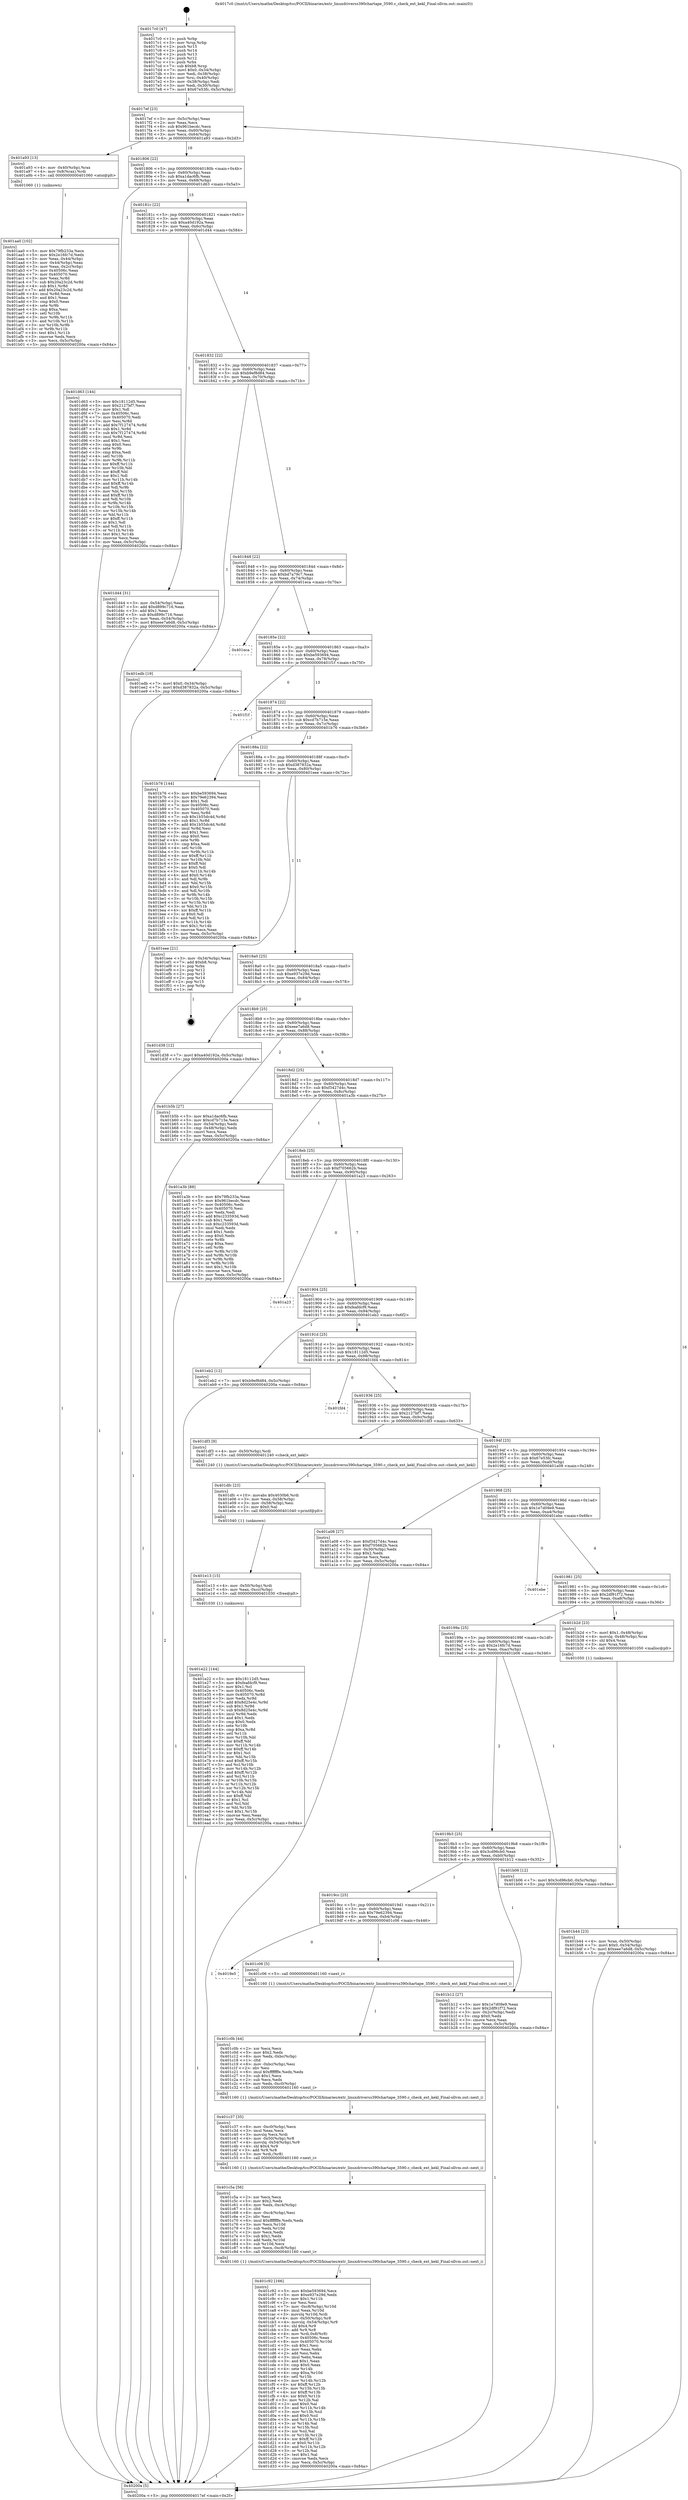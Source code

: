 digraph "0x4017c0" {
  label = "0x4017c0 (/mnt/c/Users/mathe/Desktop/tcc/POCII/binaries/extr_linuxdriverss390chartape_3590.c_check_ext_kekl_Final-ollvm.out::main(0))"
  labelloc = "t"
  node[shape=record]

  Entry [label="",width=0.3,height=0.3,shape=circle,fillcolor=black,style=filled]
  "0x4017ef" [label="{
     0x4017ef [23]\l
     | [instrs]\l
     &nbsp;&nbsp;0x4017ef \<+3\>: mov -0x5c(%rbp),%eax\l
     &nbsp;&nbsp;0x4017f2 \<+2\>: mov %eax,%ecx\l
     &nbsp;&nbsp;0x4017f4 \<+6\>: sub $0x961becdc,%ecx\l
     &nbsp;&nbsp;0x4017fa \<+3\>: mov %eax,-0x60(%rbp)\l
     &nbsp;&nbsp;0x4017fd \<+3\>: mov %ecx,-0x64(%rbp)\l
     &nbsp;&nbsp;0x401800 \<+6\>: je 0000000000401a93 \<main+0x2d3\>\l
  }"]
  "0x401a93" [label="{
     0x401a93 [13]\l
     | [instrs]\l
     &nbsp;&nbsp;0x401a93 \<+4\>: mov -0x40(%rbp),%rax\l
     &nbsp;&nbsp;0x401a97 \<+4\>: mov 0x8(%rax),%rdi\l
     &nbsp;&nbsp;0x401a9b \<+5\>: call 0000000000401060 \<atoi@plt\>\l
     | [calls]\l
     &nbsp;&nbsp;0x401060 \{1\} (unknown)\l
  }"]
  "0x401806" [label="{
     0x401806 [22]\l
     | [instrs]\l
     &nbsp;&nbsp;0x401806 \<+5\>: jmp 000000000040180b \<main+0x4b\>\l
     &nbsp;&nbsp;0x40180b \<+3\>: mov -0x60(%rbp),%eax\l
     &nbsp;&nbsp;0x40180e \<+5\>: sub $0xa1dac6fb,%eax\l
     &nbsp;&nbsp;0x401813 \<+3\>: mov %eax,-0x68(%rbp)\l
     &nbsp;&nbsp;0x401816 \<+6\>: je 0000000000401d63 \<main+0x5a3\>\l
  }"]
  Exit [label="",width=0.3,height=0.3,shape=circle,fillcolor=black,style=filled,peripheries=2]
  "0x401d63" [label="{
     0x401d63 [144]\l
     | [instrs]\l
     &nbsp;&nbsp;0x401d63 \<+5\>: mov $0x18112d5,%eax\l
     &nbsp;&nbsp;0x401d68 \<+5\>: mov $0x2127bf7,%ecx\l
     &nbsp;&nbsp;0x401d6d \<+2\>: mov $0x1,%dl\l
     &nbsp;&nbsp;0x401d6f \<+7\>: mov 0x40506c,%esi\l
     &nbsp;&nbsp;0x401d76 \<+7\>: mov 0x405070,%edi\l
     &nbsp;&nbsp;0x401d7d \<+3\>: mov %esi,%r8d\l
     &nbsp;&nbsp;0x401d80 \<+7\>: add $0x7f127474,%r8d\l
     &nbsp;&nbsp;0x401d87 \<+4\>: sub $0x1,%r8d\l
     &nbsp;&nbsp;0x401d8b \<+7\>: sub $0x7f127474,%r8d\l
     &nbsp;&nbsp;0x401d92 \<+4\>: imul %r8d,%esi\l
     &nbsp;&nbsp;0x401d96 \<+3\>: and $0x1,%esi\l
     &nbsp;&nbsp;0x401d99 \<+3\>: cmp $0x0,%esi\l
     &nbsp;&nbsp;0x401d9c \<+4\>: sete %r9b\l
     &nbsp;&nbsp;0x401da0 \<+3\>: cmp $0xa,%edi\l
     &nbsp;&nbsp;0x401da3 \<+4\>: setl %r10b\l
     &nbsp;&nbsp;0x401da7 \<+3\>: mov %r9b,%r11b\l
     &nbsp;&nbsp;0x401daa \<+4\>: xor $0xff,%r11b\l
     &nbsp;&nbsp;0x401dae \<+3\>: mov %r10b,%bl\l
     &nbsp;&nbsp;0x401db1 \<+3\>: xor $0xff,%bl\l
     &nbsp;&nbsp;0x401db4 \<+3\>: xor $0x1,%dl\l
     &nbsp;&nbsp;0x401db7 \<+3\>: mov %r11b,%r14b\l
     &nbsp;&nbsp;0x401dba \<+4\>: and $0xff,%r14b\l
     &nbsp;&nbsp;0x401dbe \<+3\>: and %dl,%r9b\l
     &nbsp;&nbsp;0x401dc1 \<+3\>: mov %bl,%r15b\l
     &nbsp;&nbsp;0x401dc4 \<+4\>: and $0xff,%r15b\l
     &nbsp;&nbsp;0x401dc8 \<+3\>: and %dl,%r10b\l
     &nbsp;&nbsp;0x401dcb \<+3\>: or %r9b,%r14b\l
     &nbsp;&nbsp;0x401dce \<+3\>: or %r10b,%r15b\l
     &nbsp;&nbsp;0x401dd1 \<+3\>: xor %r15b,%r14b\l
     &nbsp;&nbsp;0x401dd4 \<+3\>: or %bl,%r11b\l
     &nbsp;&nbsp;0x401dd7 \<+4\>: xor $0xff,%r11b\l
     &nbsp;&nbsp;0x401ddb \<+3\>: or $0x1,%dl\l
     &nbsp;&nbsp;0x401dde \<+3\>: and %dl,%r11b\l
     &nbsp;&nbsp;0x401de1 \<+3\>: or %r11b,%r14b\l
     &nbsp;&nbsp;0x401de4 \<+4\>: test $0x1,%r14b\l
     &nbsp;&nbsp;0x401de8 \<+3\>: cmovne %ecx,%eax\l
     &nbsp;&nbsp;0x401deb \<+3\>: mov %eax,-0x5c(%rbp)\l
     &nbsp;&nbsp;0x401dee \<+5\>: jmp 000000000040200a \<main+0x84a\>\l
  }"]
  "0x40181c" [label="{
     0x40181c [22]\l
     | [instrs]\l
     &nbsp;&nbsp;0x40181c \<+5\>: jmp 0000000000401821 \<main+0x61\>\l
     &nbsp;&nbsp;0x401821 \<+3\>: mov -0x60(%rbp),%eax\l
     &nbsp;&nbsp;0x401824 \<+5\>: sub $0xa40d192a,%eax\l
     &nbsp;&nbsp;0x401829 \<+3\>: mov %eax,-0x6c(%rbp)\l
     &nbsp;&nbsp;0x40182c \<+6\>: je 0000000000401d44 \<main+0x584\>\l
  }"]
  "0x401e22" [label="{
     0x401e22 [144]\l
     | [instrs]\l
     &nbsp;&nbsp;0x401e22 \<+5\>: mov $0x18112d5,%eax\l
     &nbsp;&nbsp;0x401e27 \<+5\>: mov $0xfeafdcf9,%esi\l
     &nbsp;&nbsp;0x401e2c \<+2\>: mov $0x1,%cl\l
     &nbsp;&nbsp;0x401e2e \<+7\>: mov 0x40506c,%edx\l
     &nbsp;&nbsp;0x401e35 \<+8\>: mov 0x405070,%r8d\l
     &nbsp;&nbsp;0x401e3d \<+3\>: mov %edx,%r9d\l
     &nbsp;&nbsp;0x401e40 \<+7\>: add $0x8d25e4c,%r9d\l
     &nbsp;&nbsp;0x401e47 \<+4\>: sub $0x1,%r9d\l
     &nbsp;&nbsp;0x401e4b \<+7\>: sub $0x8d25e4c,%r9d\l
     &nbsp;&nbsp;0x401e52 \<+4\>: imul %r9d,%edx\l
     &nbsp;&nbsp;0x401e56 \<+3\>: and $0x1,%edx\l
     &nbsp;&nbsp;0x401e59 \<+3\>: cmp $0x0,%edx\l
     &nbsp;&nbsp;0x401e5c \<+4\>: sete %r10b\l
     &nbsp;&nbsp;0x401e60 \<+4\>: cmp $0xa,%r8d\l
     &nbsp;&nbsp;0x401e64 \<+4\>: setl %r11b\l
     &nbsp;&nbsp;0x401e68 \<+3\>: mov %r10b,%bl\l
     &nbsp;&nbsp;0x401e6b \<+3\>: xor $0xff,%bl\l
     &nbsp;&nbsp;0x401e6e \<+3\>: mov %r11b,%r14b\l
     &nbsp;&nbsp;0x401e71 \<+4\>: xor $0xff,%r14b\l
     &nbsp;&nbsp;0x401e75 \<+3\>: xor $0x1,%cl\l
     &nbsp;&nbsp;0x401e78 \<+3\>: mov %bl,%r15b\l
     &nbsp;&nbsp;0x401e7b \<+4\>: and $0xff,%r15b\l
     &nbsp;&nbsp;0x401e7f \<+3\>: and %cl,%r10b\l
     &nbsp;&nbsp;0x401e82 \<+3\>: mov %r14b,%r12b\l
     &nbsp;&nbsp;0x401e85 \<+4\>: and $0xff,%r12b\l
     &nbsp;&nbsp;0x401e89 \<+3\>: and %cl,%r11b\l
     &nbsp;&nbsp;0x401e8c \<+3\>: or %r10b,%r15b\l
     &nbsp;&nbsp;0x401e8f \<+3\>: or %r11b,%r12b\l
     &nbsp;&nbsp;0x401e92 \<+3\>: xor %r12b,%r15b\l
     &nbsp;&nbsp;0x401e95 \<+3\>: or %r14b,%bl\l
     &nbsp;&nbsp;0x401e98 \<+3\>: xor $0xff,%bl\l
     &nbsp;&nbsp;0x401e9b \<+3\>: or $0x1,%cl\l
     &nbsp;&nbsp;0x401e9e \<+2\>: and %cl,%bl\l
     &nbsp;&nbsp;0x401ea0 \<+3\>: or %bl,%r15b\l
     &nbsp;&nbsp;0x401ea3 \<+4\>: test $0x1,%r15b\l
     &nbsp;&nbsp;0x401ea7 \<+3\>: cmovne %esi,%eax\l
     &nbsp;&nbsp;0x401eaa \<+3\>: mov %eax,-0x5c(%rbp)\l
     &nbsp;&nbsp;0x401ead \<+5\>: jmp 000000000040200a \<main+0x84a\>\l
  }"]
  "0x401d44" [label="{
     0x401d44 [31]\l
     | [instrs]\l
     &nbsp;&nbsp;0x401d44 \<+3\>: mov -0x54(%rbp),%eax\l
     &nbsp;&nbsp;0x401d47 \<+5\>: add $0xd899c716,%eax\l
     &nbsp;&nbsp;0x401d4c \<+3\>: add $0x1,%eax\l
     &nbsp;&nbsp;0x401d4f \<+5\>: sub $0xd899c716,%eax\l
     &nbsp;&nbsp;0x401d54 \<+3\>: mov %eax,-0x54(%rbp)\l
     &nbsp;&nbsp;0x401d57 \<+7\>: movl $0xeee7a6d8,-0x5c(%rbp)\l
     &nbsp;&nbsp;0x401d5e \<+5\>: jmp 000000000040200a \<main+0x84a\>\l
  }"]
  "0x401832" [label="{
     0x401832 [22]\l
     | [instrs]\l
     &nbsp;&nbsp;0x401832 \<+5\>: jmp 0000000000401837 \<main+0x77\>\l
     &nbsp;&nbsp;0x401837 \<+3\>: mov -0x60(%rbp),%eax\l
     &nbsp;&nbsp;0x40183a \<+5\>: sub $0xb9ef8d84,%eax\l
     &nbsp;&nbsp;0x40183f \<+3\>: mov %eax,-0x70(%rbp)\l
     &nbsp;&nbsp;0x401842 \<+6\>: je 0000000000401edb \<main+0x71b\>\l
  }"]
  "0x401e13" [label="{
     0x401e13 [15]\l
     | [instrs]\l
     &nbsp;&nbsp;0x401e13 \<+4\>: mov -0x50(%rbp),%rdi\l
     &nbsp;&nbsp;0x401e17 \<+6\>: mov %eax,-0xcc(%rbp)\l
     &nbsp;&nbsp;0x401e1d \<+5\>: call 0000000000401030 \<free@plt\>\l
     | [calls]\l
     &nbsp;&nbsp;0x401030 \{1\} (unknown)\l
  }"]
  "0x401edb" [label="{
     0x401edb [19]\l
     | [instrs]\l
     &nbsp;&nbsp;0x401edb \<+7\>: movl $0x0,-0x34(%rbp)\l
     &nbsp;&nbsp;0x401ee2 \<+7\>: movl $0xd387832a,-0x5c(%rbp)\l
     &nbsp;&nbsp;0x401ee9 \<+5\>: jmp 000000000040200a \<main+0x84a\>\l
  }"]
  "0x401848" [label="{
     0x401848 [22]\l
     | [instrs]\l
     &nbsp;&nbsp;0x401848 \<+5\>: jmp 000000000040184d \<main+0x8d\>\l
     &nbsp;&nbsp;0x40184d \<+3\>: mov -0x60(%rbp),%eax\l
     &nbsp;&nbsp;0x401850 \<+5\>: sub $0xbd7a79c7,%eax\l
     &nbsp;&nbsp;0x401855 \<+3\>: mov %eax,-0x74(%rbp)\l
     &nbsp;&nbsp;0x401858 \<+6\>: je 0000000000401eca \<main+0x70a\>\l
  }"]
  "0x401dfc" [label="{
     0x401dfc [23]\l
     | [instrs]\l
     &nbsp;&nbsp;0x401dfc \<+10\>: movabs $0x4030b6,%rdi\l
     &nbsp;&nbsp;0x401e06 \<+3\>: mov %eax,-0x58(%rbp)\l
     &nbsp;&nbsp;0x401e09 \<+3\>: mov -0x58(%rbp),%esi\l
     &nbsp;&nbsp;0x401e0c \<+2\>: mov $0x0,%al\l
     &nbsp;&nbsp;0x401e0e \<+5\>: call 0000000000401040 \<printf@plt\>\l
     | [calls]\l
     &nbsp;&nbsp;0x401040 \{1\} (unknown)\l
  }"]
  "0x401eca" [label="{
     0x401eca\l
  }", style=dashed]
  "0x40185e" [label="{
     0x40185e [22]\l
     | [instrs]\l
     &nbsp;&nbsp;0x40185e \<+5\>: jmp 0000000000401863 \<main+0xa3\>\l
     &nbsp;&nbsp;0x401863 \<+3\>: mov -0x60(%rbp),%eax\l
     &nbsp;&nbsp;0x401866 \<+5\>: sub $0xbe593694,%eax\l
     &nbsp;&nbsp;0x40186b \<+3\>: mov %eax,-0x78(%rbp)\l
     &nbsp;&nbsp;0x40186e \<+6\>: je 0000000000401f1f \<main+0x75f\>\l
  }"]
  "0x401c92" [label="{
     0x401c92 [166]\l
     | [instrs]\l
     &nbsp;&nbsp;0x401c92 \<+5\>: mov $0xbe593694,%ecx\l
     &nbsp;&nbsp;0x401c97 \<+5\>: mov $0xe937e29d,%edx\l
     &nbsp;&nbsp;0x401c9c \<+3\>: mov $0x1,%r11b\l
     &nbsp;&nbsp;0x401c9f \<+2\>: xor %esi,%esi\l
     &nbsp;&nbsp;0x401ca1 \<+7\>: mov -0xc8(%rbp),%r10d\l
     &nbsp;&nbsp;0x401ca8 \<+4\>: imul %eax,%r10d\l
     &nbsp;&nbsp;0x401cac \<+3\>: movslq %r10d,%rdi\l
     &nbsp;&nbsp;0x401caf \<+4\>: mov -0x50(%rbp),%r8\l
     &nbsp;&nbsp;0x401cb3 \<+4\>: movslq -0x54(%rbp),%r9\l
     &nbsp;&nbsp;0x401cb7 \<+4\>: shl $0x4,%r9\l
     &nbsp;&nbsp;0x401cbb \<+3\>: add %r9,%r8\l
     &nbsp;&nbsp;0x401cbe \<+4\>: mov %rdi,0x8(%r8)\l
     &nbsp;&nbsp;0x401cc2 \<+7\>: mov 0x40506c,%eax\l
     &nbsp;&nbsp;0x401cc9 \<+8\>: mov 0x405070,%r10d\l
     &nbsp;&nbsp;0x401cd1 \<+3\>: sub $0x1,%esi\l
     &nbsp;&nbsp;0x401cd4 \<+2\>: mov %eax,%ebx\l
     &nbsp;&nbsp;0x401cd6 \<+2\>: add %esi,%ebx\l
     &nbsp;&nbsp;0x401cd8 \<+3\>: imul %ebx,%eax\l
     &nbsp;&nbsp;0x401cdb \<+3\>: and $0x1,%eax\l
     &nbsp;&nbsp;0x401cde \<+3\>: cmp $0x0,%eax\l
     &nbsp;&nbsp;0x401ce1 \<+4\>: sete %r14b\l
     &nbsp;&nbsp;0x401ce5 \<+4\>: cmp $0xa,%r10d\l
     &nbsp;&nbsp;0x401ce9 \<+4\>: setl %r15b\l
     &nbsp;&nbsp;0x401ced \<+3\>: mov %r14b,%r12b\l
     &nbsp;&nbsp;0x401cf0 \<+4\>: xor $0xff,%r12b\l
     &nbsp;&nbsp;0x401cf4 \<+3\>: mov %r15b,%r13b\l
     &nbsp;&nbsp;0x401cf7 \<+4\>: xor $0xff,%r13b\l
     &nbsp;&nbsp;0x401cfb \<+4\>: xor $0x0,%r11b\l
     &nbsp;&nbsp;0x401cff \<+3\>: mov %r12b,%al\l
     &nbsp;&nbsp;0x401d02 \<+2\>: and $0x0,%al\l
     &nbsp;&nbsp;0x401d04 \<+3\>: and %r11b,%r14b\l
     &nbsp;&nbsp;0x401d07 \<+3\>: mov %r13b,%sil\l
     &nbsp;&nbsp;0x401d0a \<+4\>: and $0x0,%sil\l
     &nbsp;&nbsp;0x401d0e \<+3\>: and %r11b,%r15b\l
     &nbsp;&nbsp;0x401d11 \<+3\>: or %r14b,%al\l
     &nbsp;&nbsp;0x401d14 \<+3\>: or %r15b,%sil\l
     &nbsp;&nbsp;0x401d17 \<+3\>: xor %sil,%al\l
     &nbsp;&nbsp;0x401d1a \<+3\>: or %r13b,%r12b\l
     &nbsp;&nbsp;0x401d1d \<+4\>: xor $0xff,%r12b\l
     &nbsp;&nbsp;0x401d21 \<+4\>: or $0x0,%r11b\l
     &nbsp;&nbsp;0x401d25 \<+3\>: and %r11b,%r12b\l
     &nbsp;&nbsp;0x401d28 \<+3\>: or %r12b,%al\l
     &nbsp;&nbsp;0x401d2b \<+2\>: test $0x1,%al\l
     &nbsp;&nbsp;0x401d2d \<+3\>: cmovne %edx,%ecx\l
     &nbsp;&nbsp;0x401d30 \<+3\>: mov %ecx,-0x5c(%rbp)\l
     &nbsp;&nbsp;0x401d33 \<+5\>: jmp 000000000040200a \<main+0x84a\>\l
  }"]
  "0x401f1f" [label="{
     0x401f1f\l
  }", style=dashed]
  "0x401874" [label="{
     0x401874 [22]\l
     | [instrs]\l
     &nbsp;&nbsp;0x401874 \<+5\>: jmp 0000000000401879 \<main+0xb9\>\l
     &nbsp;&nbsp;0x401879 \<+3\>: mov -0x60(%rbp),%eax\l
     &nbsp;&nbsp;0x40187c \<+5\>: sub $0xcd7b715e,%eax\l
     &nbsp;&nbsp;0x401881 \<+3\>: mov %eax,-0x7c(%rbp)\l
     &nbsp;&nbsp;0x401884 \<+6\>: je 0000000000401b76 \<main+0x3b6\>\l
  }"]
  "0x401c5a" [label="{
     0x401c5a [56]\l
     | [instrs]\l
     &nbsp;&nbsp;0x401c5a \<+2\>: xor %ecx,%ecx\l
     &nbsp;&nbsp;0x401c5c \<+5\>: mov $0x2,%edx\l
     &nbsp;&nbsp;0x401c61 \<+6\>: mov %edx,-0xc4(%rbp)\l
     &nbsp;&nbsp;0x401c67 \<+1\>: cltd\l
     &nbsp;&nbsp;0x401c68 \<+6\>: mov -0xc4(%rbp),%esi\l
     &nbsp;&nbsp;0x401c6e \<+2\>: idiv %esi\l
     &nbsp;&nbsp;0x401c70 \<+6\>: imul $0xfffffffe,%edx,%edx\l
     &nbsp;&nbsp;0x401c76 \<+3\>: mov %ecx,%r10d\l
     &nbsp;&nbsp;0x401c79 \<+3\>: sub %edx,%r10d\l
     &nbsp;&nbsp;0x401c7c \<+2\>: mov %ecx,%edx\l
     &nbsp;&nbsp;0x401c7e \<+3\>: sub $0x1,%edx\l
     &nbsp;&nbsp;0x401c81 \<+3\>: add %edx,%r10d\l
     &nbsp;&nbsp;0x401c84 \<+3\>: sub %r10d,%ecx\l
     &nbsp;&nbsp;0x401c87 \<+6\>: mov %ecx,-0xc8(%rbp)\l
     &nbsp;&nbsp;0x401c8d \<+5\>: call 0000000000401160 \<next_i\>\l
     | [calls]\l
     &nbsp;&nbsp;0x401160 \{1\} (/mnt/c/Users/mathe/Desktop/tcc/POCII/binaries/extr_linuxdriverss390chartape_3590.c_check_ext_kekl_Final-ollvm.out::next_i)\l
  }"]
  "0x401b76" [label="{
     0x401b76 [144]\l
     | [instrs]\l
     &nbsp;&nbsp;0x401b76 \<+5\>: mov $0xbe593694,%eax\l
     &nbsp;&nbsp;0x401b7b \<+5\>: mov $0x79e62394,%ecx\l
     &nbsp;&nbsp;0x401b80 \<+2\>: mov $0x1,%dl\l
     &nbsp;&nbsp;0x401b82 \<+7\>: mov 0x40506c,%esi\l
     &nbsp;&nbsp;0x401b89 \<+7\>: mov 0x405070,%edi\l
     &nbsp;&nbsp;0x401b90 \<+3\>: mov %esi,%r8d\l
     &nbsp;&nbsp;0x401b93 \<+7\>: sub $0x1b55dc4d,%r8d\l
     &nbsp;&nbsp;0x401b9a \<+4\>: sub $0x1,%r8d\l
     &nbsp;&nbsp;0x401b9e \<+7\>: add $0x1b55dc4d,%r8d\l
     &nbsp;&nbsp;0x401ba5 \<+4\>: imul %r8d,%esi\l
     &nbsp;&nbsp;0x401ba9 \<+3\>: and $0x1,%esi\l
     &nbsp;&nbsp;0x401bac \<+3\>: cmp $0x0,%esi\l
     &nbsp;&nbsp;0x401baf \<+4\>: sete %r9b\l
     &nbsp;&nbsp;0x401bb3 \<+3\>: cmp $0xa,%edi\l
     &nbsp;&nbsp;0x401bb6 \<+4\>: setl %r10b\l
     &nbsp;&nbsp;0x401bba \<+3\>: mov %r9b,%r11b\l
     &nbsp;&nbsp;0x401bbd \<+4\>: xor $0xff,%r11b\l
     &nbsp;&nbsp;0x401bc1 \<+3\>: mov %r10b,%bl\l
     &nbsp;&nbsp;0x401bc4 \<+3\>: xor $0xff,%bl\l
     &nbsp;&nbsp;0x401bc7 \<+3\>: xor $0x0,%dl\l
     &nbsp;&nbsp;0x401bca \<+3\>: mov %r11b,%r14b\l
     &nbsp;&nbsp;0x401bcd \<+4\>: and $0x0,%r14b\l
     &nbsp;&nbsp;0x401bd1 \<+3\>: and %dl,%r9b\l
     &nbsp;&nbsp;0x401bd4 \<+3\>: mov %bl,%r15b\l
     &nbsp;&nbsp;0x401bd7 \<+4\>: and $0x0,%r15b\l
     &nbsp;&nbsp;0x401bdb \<+3\>: and %dl,%r10b\l
     &nbsp;&nbsp;0x401bde \<+3\>: or %r9b,%r14b\l
     &nbsp;&nbsp;0x401be1 \<+3\>: or %r10b,%r15b\l
     &nbsp;&nbsp;0x401be4 \<+3\>: xor %r15b,%r14b\l
     &nbsp;&nbsp;0x401be7 \<+3\>: or %bl,%r11b\l
     &nbsp;&nbsp;0x401bea \<+4\>: xor $0xff,%r11b\l
     &nbsp;&nbsp;0x401bee \<+3\>: or $0x0,%dl\l
     &nbsp;&nbsp;0x401bf1 \<+3\>: and %dl,%r11b\l
     &nbsp;&nbsp;0x401bf4 \<+3\>: or %r11b,%r14b\l
     &nbsp;&nbsp;0x401bf7 \<+4\>: test $0x1,%r14b\l
     &nbsp;&nbsp;0x401bfb \<+3\>: cmovne %ecx,%eax\l
     &nbsp;&nbsp;0x401bfe \<+3\>: mov %eax,-0x5c(%rbp)\l
     &nbsp;&nbsp;0x401c01 \<+5\>: jmp 000000000040200a \<main+0x84a\>\l
  }"]
  "0x40188a" [label="{
     0x40188a [22]\l
     | [instrs]\l
     &nbsp;&nbsp;0x40188a \<+5\>: jmp 000000000040188f \<main+0xcf\>\l
     &nbsp;&nbsp;0x40188f \<+3\>: mov -0x60(%rbp),%eax\l
     &nbsp;&nbsp;0x401892 \<+5\>: sub $0xd387832a,%eax\l
     &nbsp;&nbsp;0x401897 \<+3\>: mov %eax,-0x80(%rbp)\l
     &nbsp;&nbsp;0x40189a \<+6\>: je 0000000000401eee \<main+0x72e\>\l
  }"]
  "0x401c37" [label="{
     0x401c37 [35]\l
     | [instrs]\l
     &nbsp;&nbsp;0x401c37 \<+6\>: mov -0xc0(%rbp),%ecx\l
     &nbsp;&nbsp;0x401c3d \<+3\>: imul %eax,%ecx\l
     &nbsp;&nbsp;0x401c40 \<+3\>: movslq %ecx,%rdi\l
     &nbsp;&nbsp;0x401c43 \<+4\>: mov -0x50(%rbp),%r8\l
     &nbsp;&nbsp;0x401c47 \<+4\>: movslq -0x54(%rbp),%r9\l
     &nbsp;&nbsp;0x401c4b \<+4\>: shl $0x4,%r9\l
     &nbsp;&nbsp;0x401c4f \<+3\>: add %r9,%r8\l
     &nbsp;&nbsp;0x401c52 \<+3\>: mov %rdi,(%r8)\l
     &nbsp;&nbsp;0x401c55 \<+5\>: call 0000000000401160 \<next_i\>\l
     | [calls]\l
     &nbsp;&nbsp;0x401160 \{1\} (/mnt/c/Users/mathe/Desktop/tcc/POCII/binaries/extr_linuxdriverss390chartape_3590.c_check_ext_kekl_Final-ollvm.out::next_i)\l
  }"]
  "0x401eee" [label="{
     0x401eee [21]\l
     | [instrs]\l
     &nbsp;&nbsp;0x401eee \<+3\>: mov -0x34(%rbp),%eax\l
     &nbsp;&nbsp;0x401ef1 \<+7\>: add $0xb8,%rsp\l
     &nbsp;&nbsp;0x401ef8 \<+1\>: pop %rbx\l
     &nbsp;&nbsp;0x401ef9 \<+2\>: pop %r12\l
     &nbsp;&nbsp;0x401efb \<+2\>: pop %r13\l
     &nbsp;&nbsp;0x401efd \<+2\>: pop %r14\l
     &nbsp;&nbsp;0x401eff \<+2\>: pop %r15\l
     &nbsp;&nbsp;0x401f01 \<+1\>: pop %rbp\l
     &nbsp;&nbsp;0x401f02 \<+1\>: ret\l
  }"]
  "0x4018a0" [label="{
     0x4018a0 [25]\l
     | [instrs]\l
     &nbsp;&nbsp;0x4018a0 \<+5\>: jmp 00000000004018a5 \<main+0xe5\>\l
     &nbsp;&nbsp;0x4018a5 \<+3\>: mov -0x60(%rbp),%eax\l
     &nbsp;&nbsp;0x4018a8 \<+5\>: sub $0xe937e29d,%eax\l
     &nbsp;&nbsp;0x4018ad \<+6\>: mov %eax,-0x84(%rbp)\l
     &nbsp;&nbsp;0x4018b3 \<+6\>: je 0000000000401d38 \<main+0x578\>\l
  }"]
  "0x401c0b" [label="{
     0x401c0b [44]\l
     | [instrs]\l
     &nbsp;&nbsp;0x401c0b \<+2\>: xor %ecx,%ecx\l
     &nbsp;&nbsp;0x401c0d \<+5\>: mov $0x2,%edx\l
     &nbsp;&nbsp;0x401c12 \<+6\>: mov %edx,-0xbc(%rbp)\l
     &nbsp;&nbsp;0x401c18 \<+1\>: cltd\l
     &nbsp;&nbsp;0x401c19 \<+6\>: mov -0xbc(%rbp),%esi\l
     &nbsp;&nbsp;0x401c1f \<+2\>: idiv %esi\l
     &nbsp;&nbsp;0x401c21 \<+6\>: imul $0xfffffffe,%edx,%edx\l
     &nbsp;&nbsp;0x401c27 \<+3\>: sub $0x1,%ecx\l
     &nbsp;&nbsp;0x401c2a \<+2\>: sub %ecx,%edx\l
     &nbsp;&nbsp;0x401c2c \<+6\>: mov %edx,-0xc0(%rbp)\l
     &nbsp;&nbsp;0x401c32 \<+5\>: call 0000000000401160 \<next_i\>\l
     | [calls]\l
     &nbsp;&nbsp;0x401160 \{1\} (/mnt/c/Users/mathe/Desktop/tcc/POCII/binaries/extr_linuxdriverss390chartape_3590.c_check_ext_kekl_Final-ollvm.out::next_i)\l
  }"]
  "0x401d38" [label="{
     0x401d38 [12]\l
     | [instrs]\l
     &nbsp;&nbsp;0x401d38 \<+7\>: movl $0xa40d192a,-0x5c(%rbp)\l
     &nbsp;&nbsp;0x401d3f \<+5\>: jmp 000000000040200a \<main+0x84a\>\l
  }"]
  "0x4018b9" [label="{
     0x4018b9 [25]\l
     | [instrs]\l
     &nbsp;&nbsp;0x4018b9 \<+5\>: jmp 00000000004018be \<main+0xfe\>\l
     &nbsp;&nbsp;0x4018be \<+3\>: mov -0x60(%rbp),%eax\l
     &nbsp;&nbsp;0x4018c1 \<+5\>: sub $0xeee7a6d8,%eax\l
     &nbsp;&nbsp;0x4018c6 \<+6\>: mov %eax,-0x88(%rbp)\l
     &nbsp;&nbsp;0x4018cc \<+6\>: je 0000000000401b5b \<main+0x39b\>\l
  }"]
  "0x4019e5" [label="{
     0x4019e5\l
  }", style=dashed]
  "0x401b5b" [label="{
     0x401b5b [27]\l
     | [instrs]\l
     &nbsp;&nbsp;0x401b5b \<+5\>: mov $0xa1dac6fb,%eax\l
     &nbsp;&nbsp;0x401b60 \<+5\>: mov $0xcd7b715e,%ecx\l
     &nbsp;&nbsp;0x401b65 \<+3\>: mov -0x54(%rbp),%edx\l
     &nbsp;&nbsp;0x401b68 \<+3\>: cmp -0x48(%rbp),%edx\l
     &nbsp;&nbsp;0x401b6b \<+3\>: cmovl %ecx,%eax\l
     &nbsp;&nbsp;0x401b6e \<+3\>: mov %eax,-0x5c(%rbp)\l
     &nbsp;&nbsp;0x401b71 \<+5\>: jmp 000000000040200a \<main+0x84a\>\l
  }"]
  "0x4018d2" [label="{
     0x4018d2 [25]\l
     | [instrs]\l
     &nbsp;&nbsp;0x4018d2 \<+5\>: jmp 00000000004018d7 \<main+0x117\>\l
     &nbsp;&nbsp;0x4018d7 \<+3\>: mov -0x60(%rbp),%eax\l
     &nbsp;&nbsp;0x4018da \<+5\>: sub $0xf3427d4c,%eax\l
     &nbsp;&nbsp;0x4018df \<+6\>: mov %eax,-0x8c(%rbp)\l
     &nbsp;&nbsp;0x4018e5 \<+6\>: je 0000000000401a3b \<main+0x27b\>\l
  }"]
  "0x401c06" [label="{
     0x401c06 [5]\l
     | [instrs]\l
     &nbsp;&nbsp;0x401c06 \<+5\>: call 0000000000401160 \<next_i\>\l
     | [calls]\l
     &nbsp;&nbsp;0x401160 \{1\} (/mnt/c/Users/mathe/Desktop/tcc/POCII/binaries/extr_linuxdriverss390chartape_3590.c_check_ext_kekl_Final-ollvm.out::next_i)\l
  }"]
  "0x401a3b" [label="{
     0x401a3b [88]\l
     | [instrs]\l
     &nbsp;&nbsp;0x401a3b \<+5\>: mov $0x79fb233a,%eax\l
     &nbsp;&nbsp;0x401a40 \<+5\>: mov $0x961becdc,%ecx\l
     &nbsp;&nbsp;0x401a45 \<+7\>: mov 0x40506c,%edx\l
     &nbsp;&nbsp;0x401a4c \<+7\>: mov 0x405070,%esi\l
     &nbsp;&nbsp;0x401a53 \<+2\>: mov %edx,%edi\l
     &nbsp;&nbsp;0x401a55 \<+6\>: add $0xc233593d,%edi\l
     &nbsp;&nbsp;0x401a5b \<+3\>: sub $0x1,%edi\l
     &nbsp;&nbsp;0x401a5e \<+6\>: sub $0xc233593d,%edi\l
     &nbsp;&nbsp;0x401a64 \<+3\>: imul %edi,%edx\l
     &nbsp;&nbsp;0x401a67 \<+3\>: and $0x1,%edx\l
     &nbsp;&nbsp;0x401a6a \<+3\>: cmp $0x0,%edx\l
     &nbsp;&nbsp;0x401a6d \<+4\>: sete %r8b\l
     &nbsp;&nbsp;0x401a71 \<+3\>: cmp $0xa,%esi\l
     &nbsp;&nbsp;0x401a74 \<+4\>: setl %r9b\l
     &nbsp;&nbsp;0x401a78 \<+3\>: mov %r8b,%r10b\l
     &nbsp;&nbsp;0x401a7b \<+3\>: and %r9b,%r10b\l
     &nbsp;&nbsp;0x401a7e \<+3\>: xor %r9b,%r8b\l
     &nbsp;&nbsp;0x401a81 \<+3\>: or %r8b,%r10b\l
     &nbsp;&nbsp;0x401a84 \<+4\>: test $0x1,%r10b\l
     &nbsp;&nbsp;0x401a88 \<+3\>: cmovne %ecx,%eax\l
     &nbsp;&nbsp;0x401a8b \<+3\>: mov %eax,-0x5c(%rbp)\l
     &nbsp;&nbsp;0x401a8e \<+5\>: jmp 000000000040200a \<main+0x84a\>\l
  }"]
  "0x4018eb" [label="{
     0x4018eb [25]\l
     | [instrs]\l
     &nbsp;&nbsp;0x4018eb \<+5\>: jmp 00000000004018f0 \<main+0x130\>\l
     &nbsp;&nbsp;0x4018f0 \<+3\>: mov -0x60(%rbp),%eax\l
     &nbsp;&nbsp;0x4018f3 \<+5\>: sub $0xf705662b,%eax\l
     &nbsp;&nbsp;0x4018f8 \<+6\>: mov %eax,-0x90(%rbp)\l
     &nbsp;&nbsp;0x4018fe \<+6\>: je 0000000000401a23 \<main+0x263\>\l
  }"]
  "0x401b44" [label="{
     0x401b44 [23]\l
     | [instrs]\l
     &nbsp;&nbsp;0x401b44 \<+4\>: mov %rax,-0x50(%rbp)\l
     &nbsp;&nbsp;0x401b48 \<+7\>: movl $0x0,-0x54(%rbp)\l
     &nbsp;&nbsp;0x401b4f \<+7\>: movl $0xeee7a6d8,-0x5c(%rbp)\l
     &nbsp;&nbsp;0x401b56 \<+5\>: jmp 000000000040200a \<main+0x84a\>\l
  }"]
  "0x401a23" [label="{
     0x401a23\l
  }", style=dashed]
  "0x401904" [label="{
     0x401904 [25]\l
     | [instrs]\l
     &nbsp;&nbsp;0x401904 \<+5\>: jmp 0000000000401909 \<main+0x149\>\l
     &nbsp;&nbsp;0x401909 \<+3\>: mov -0x60(%rbp),%eax\l
     &nbsp;&nbsp;0x40190c \<+5\>: sub $0xfeafdcf9,%eax\l
     &nbsp;&nbsp;0x401911 \<+6\>: mov %eax,-0x94(%rbp)\l
     &nbsp;&nbsp;0x401917 \<+6\>: je 0000000000401eb2 \<main+0x6f2\>\l
  }"]
  "0x4019cc" [label="{
     0x4019cc [25]\l
     | [instrs]\l
     &nbsp;&nbsp;0x4019cc \<+5\>: jmp 00000000004019d1 \<main+0x211\>\l
     &nbsp;&nbsp;0x4019d1 \<+3\>: mov -0x60(%rbp),%eax\l
     &nbsp;&nbsp;0x4019d4 \<+5\>: sub $0x79e62394,%eax\l
     &nbsp;&nbsp;0x4019d9 \<+6\>: mov %eax,-0xb4(%rbp)\l
     &nbsp;&nbsp;0x4019df \<+6\>: je 0000000000401c06 \<main+0x446\>\l
  }"]
  "0x401eb2" [label="{
     0x401eb2 [12]\l
     | [instrs]\l
     &nbsp;&nbsp;0x401eb2 \<+7\>: movl $0xb9ef8d84,-0x5c(%rbp)\l
     &nbsp;&nbsp;0x401eb9 \<+5\>: jmp 000000000040200a \<main+0x84a\>\l
  }"]
  "0x40191d" [label="{
     0x40191d [25]\l
     | [instrs]\l
     &nbsp;&nbsp;0x40191d \<+5\>: jmp 0000000000401922 \<main+0x162\>\l
     &nbsp;&nbsp;0x401922 \<+3\>: mov -0x60(%rbp),%eax\l
     &nbsp;&nbsp;0x401925 \<+5\>: sub $0x18112d5,%eax\l
     &nbsp;&nbsp;0x40192a \<+6\>: mov %eax,-0x98(%rbp)\l
     &nbsp;&nbsp;0x401930 \<+6\>: je 0000000000401fd4 \<main+0x814\>\l
  }"]
  "0x401b12" [label="{
     0x401b12 [27]\l
     | [instrs]\l
     &nbsp;&nbsp;0x401b12 \<+5\>: mov $0x1e7d09e9,%eax\l
     &nbsp;&nbsp;0x401b17 \<+5\>: mov $0x2df91f72,%ecx\l
     &nbsp;&nbsp;0x401b1c \<+3\>: mov -0x2c(%rbp),%edx\l
     &nbsp;&nbsp;0x401b1f \<+3\>: cmp $0x0,%edx\l
     &nbsp;&nbsp;0x401b22 \<+3\>: cmove %ecx,%eax\l
     &nbsp;&nbsp;0x401b25 \<+3\>: mov %eax,-0x5c(%rbp)\l
     &nbsp;&nbsp;0x401b28 \<+5\>: jmp 000000000040200a \<main+0x84a\>\l
  }"]
  "0x401fd4" [label="{
     0x401fd4\l
  }", style=dashed]
  "0x401936" [label="{
     0x401936 [25]\l
     | [instrs]\l
     &nbsp;&nbsp;0x401936 \<+5\>: jmp 000000000040193b \<main+0x17b\>\l
     &nbsp;&nbsp;0x40193b \<+3\>: mov -0x60(%rbp),%eax\l
     &nbsp;&nbsp;0x40193e \<+5\>: sub $0x2127bf7,%eax\l
     &nbsp;&nbsp;0x401943 \<+6\>: mov %eax,-0x9c(%rbp)\l
     &nbsp;&nbsp;0x401949 \<+6\>: je 0000000000401df3 \<main+0x633\>\l
  }"]
  "0x4019b3" [label="{
     0x4019b3 [25]\l
     | [instrs]\l
     &nbsp;&nbsp;0x4019b3 \<+5\>: jmp 00000000004019b8 \<main+0x1f8\>\l
     &nbsp;&nbsp;0x4019b8 \<+3\>: mov -0x60(%rbp),%eax\l
     &nbsp;&nbsp;0x4019bb \<+5\>: sub $0x3cd96cb0,%eax\l
     &nbsp;&nbsp;0x4019c0 \<+6\>: mov %eax,-0xb0(%rbp)\l
     &nbsp;&nbsp;0x4019c6 \<+6\>: je 0000000000401b12 \<main+0x352\>\l
  }"]
  "0x401df3" [label="{
     0x401df3 [9]\l
     | [instrs]\l
     &nbsp;&nbsp;0x401df3 \<+4\>: mov -0x50(%rbp),%rdi\l
     &nbsp;&nbsp;0x401df7 \<+5\>: call 0000000000401240 \<check_ext_kekl\>\l
     | [calls]\l
     &nbsp;&nbsp;0x401240 \{1\} (/mnt/c/Users/mathe/Desktop/tcc/POCII/binaries/extr_linuxdriverss390chartape_3590.c_check_ext_kekl_Final-ollvm.out::check_ext_kekl)\l
  }"]
  "0x40194f" [label="{
     0x40194f [25]\l
     | [instrs]\l
     &nbsp;&nbsp;0x40194f \<+5\>: jmp 0000000000401954 \<main+0x194\>\l
     &nbsp;&nbsp;0x401954 \<+3\>: mov -0x60(%rbp),%eax\l
     &nbsp;&nbsp;0x401957 \<+5\>: sub $0x67e53fc,%eax\l
     &nbsp;&nbsp;0x40195c \<+6\>: mov %eax,-0xa0(%rbp)\l
     &nbsp;&nbsp;0x401962 \<+6\>: je 0000000000401a08 \<main+0x248\>\l
  }"]
  "0x401b06" [label="{
     0x401b06 [12]\l
     | [instrs]\l
     &nbsp;&nbsp;0x401b06 \<+7\>: movl $0x3cd96cb0,-0x5c(%rbp)\l
     &nbsp;&nbsp;0x401b0d \<+5\>: jmp 000000000040200a \<main+0x84a\>\l
  }"]
  "0x401a08" [label="{
     0x401a08 [27]\l
     | [instrs]\l
     &nbsp;&nbsp;0x401a08 \<+5\>: mov $0xf3427d4c,%eax\l
     &nbsp;&nbsp;0x401a0d \<+5\>: mov $0xf705662b,%ecx\l
     &nbsp;&nbsp;0x401a12 \<+3\>: mov -0x30(%rbp),%edx\l
     &nbsp;&nbsp;0x401a15 \<+3\>: cmp $0x2,%edx\l
     &nbsp;&nbsp;0x401a18 \<+3\>: cmovne %ecx,%eax\l
     &nbsp;&nbsp;0x401a1b \<+3\>: mov %eax,-0x5c(%rbp)\l
     &nbsp;&nbsp;0x401a1e \<+5\>: jmp 000000000040200a \<main+0x84a\>\l
  }"]
  "0x401968" [label="{
     0x401968 [25]\l
     | [instrs]\l
     &nbsp;&nbsp;0x401968 \<+5\>: jmp 000000000040196d \<main+0x1ad\>\l
     &nbsp;&nbsp;0x40196d \<+3\>: mov -0x60(%rbp),%eax\l
     &nbsp;&nbsp;0x401970 \<+5\>: sub $0x1e7d09e9,%eax\l
     &nbsp;&nbsp;0x401975 \<+6\>: mov %eax,-0xa4(%rbp)\l
     &nbsp;&nbsp;0x40197b \<+6\>: je 0000000000401ebe \<main+0x6fe\>\l
  }"]
  "0x40200a" [label="{
     0x40200a [5]\l
     | [instrs]\l
     &nbsp;&nbsp;0x40200a \<+5\>: jmp 00000000004017ef \<main+0x2f\>\l
  }"]
  "0x4017c0" [label="{
     0x4017c0 [47]\l
     | [instrs]\l
     &nbsp;&nbsp;0x4017c0 \<+1\>: push %rbp\l
     &nbsp;&nbsp;0x4017c1 \<+3\>: mov %rsp,%rbp\l
     &nbsp;&nbsp;0x4017c4 \<+2\>: push %r15\l
     &nbsp;&nbsp;0x4017c6 \<+2\>: push %r14\l
     &nbsp;&nbsp;0x4017c8 \<+2\>: push %r13\l
     &nbsp;&nbsp;0x4017ca \<+2\>: push %r12\l
     &nbsp;&nbsp;0x4017cc \<+1\>: push %rbx\l
     &nbsp;&nbsp;0x4017cd \<+7\>: sub $0xb8,%rsp\l
     &nbsp;&nbsp;0x4017d4 \<+7\>: movl $0x0,-0x34(%rbp)\l
     &nbsp;&nbsp;0x4017db \<+3\>: mov %edi,-0x38(%rbp)\l
     &nbsp;&nbsp;0x4017de \<+4\>: mov %rsi,-0x40(%rbp)\l
     &nbsp;&nbsp;0x4017e2 \<+3\>: mov -0x38(%rbp),%edi\l
     &nbsp;&nbsp;0x4017e5 \<+3\>: mov %edi,-0x30(%rbp)\l
     &nbsp;&nbsp;0x4017e8 \<+7\>: movl $0x67e53fc,-0x5c(%rbp)\l
  }"]
  "0x401aa0" [label="{
     0x401aa0 [102]\l
     | [instrs]\l
     &nbsp;&nbsp;0x401aa0 \<+5\>: mov $0x79fb233a,%ecx\l
     &nbsp;&nbsp;0x401aa5 \<+5\>: mov $0x2e16fc7d,%edx\l
     &nbsp;&nbsp;0x401aaa \<+3\>: mov %eax,-0x44(%rbp)\l
     &nbsp;&nbsp;0x401aad \<+3\>: mov -0x44(%rbp),%eax\l
     &nbsp;&nbsp;0x401ab0 \<+3\>: mov %eax,-0x2c(%rbp)\l
     &nbsp;&nbsp;0x401ab3 \<+7\>: mov 0x40506c,%eax\l
     &nbsp;&nbsp;0x401aba \<+7\>: mov 0x405070,%esi\l
     &nbsp;&nbsp;0x401ac1 \<+3\>: mov %eax,%r8d\l
     &nbsp;&nbsp;0x401ac4 \<+7\>: sub $0x20a23c2d,%r8d\l
     &nbsp;&nbsp;0x401acb \<+4\>: sub $0x1,%r8d\l
     &nbsp;&nbsp;0x401acf \<+7\>: add $0x20a23c2d,%r8d\l
     &nbsp;&nbsp;0x401ad6 \<+4\>: imul %r8d,%eax\l
     &nbsp;&nbsp;0x401ada \<+3\>: and $0x1,%eax\l
     &nbsp;&nbsp;0x401add \<+3\>: cmp $0x0,%eax\l
     &nbsp;&nbsp;0x401ae0 \<+4\>: sete %r9b\l
     &nbsp;&nbsp;0x401ae4 \<+3\>: cmp $0xa,%esi\l
     &nbsp;&nbsp;0x401ae7 \<+4\>: setl %r10b\l
     &nbsp;&nbsp;0x401aeb \<+3\>: mov %r9b,%r11b\l
     &nbsp;&nbsp;0x401aee \<+3\>: and %r10b,%r11b\l
     &nbsp;&nbsp;0x401af1 \<+3\>: xor %r10b,%r9b\l
     &nbsp;&nbsp;0x401af4 \<+3\>: or %r9b,%r11b\l
     &nbsp;&nbsp;0x401af7 \<+4\>: test $0x1,%r11b\l
     &nbsp;&nbsp;0x401afb \<+3\>: cmovne %edx,%ecx\l
     &nbsp;&nbsp;0x401afe \<+3\>: mov %ecx,-0x5c(%rbp)\l
     &nbsp;&nbsp;0x401b01 \<+5\>: jmp 000000000040200a \<main+0x84a\>\l
  }"]
  "0x40199a" [label="{
     0x40199a [25]\l
     | [instrs]\l
     &nbsp;&nbsp;0x40199a \<+5\>: jmp 000000000040199f \<main+0x1df\>\l
     &nbsp;&nbsp;0x40199f \<+3\>: mov -0x60(%rbp),%eax\l
     &nbsp;&nbsp;0x4019a2 \<+5\>: sub $0x2e16fc7d,%eax\l
     &nbsp;&nbsp;0x4019a7 \<+6\>: mov %eax,-0xac(%rbp)\l
     &nbsp;&nbsp;0x4019ad \<+6\>: je 0000000000401b06 \<main+0x346\>\l
  }"]
  "0x401ebe" [label="{
     0x401ebe\l
  }", style=dashed]
  "0x401981" [label="{
     0x401981 [25]\l
     | [instrs]\l
     &nbsp;&nbsp;0x401981 \<+5\>: jmp 0000000000401986 \<main+0x1c6\>\l
     &nbsp;&nbsp;0x401986 \<+3\>: mov -0x60(%rbp),%eax\l
     &nbsp;&nbsp;0x401989 \<+5\>: sub $0x2df91f72,%eax\l
     &nbsp;&nbsp;0x40198e \<+6\>: mov %eax,-0xa8(%rbp)\l
     &nbsp;&nbsp;0x401994 \<+6\>: je 0000000000401b2d \<main+0x36d\>\l
  }"]
  "0x401b2d" [label="{
     0x401b2d [23]\l
     | [instrs]\l
     &nbsp;&nbsp;0x401b2d \<+7\>: movl $0x1,-0x48(%rbp)\l
     &nbsp;&nbsp;0x401b34 \<+4\>: movslq -0x48(%rbp),%rax\l
     &nbsp;&nbsp;0x401b38 \<+4\>: shl $0x4,%rax\l
     &nbsp;&nbsp;0x401b3c \<+3\>: mov %rax,%rdi\l
     &nbsp;&nbsp;0x401b3f \<+5\>: call 0000000000401050 \<malloc@plt\>\l
     | [calls]\l
     &nbsp;&nbsp;0x401050 \{1\} (unknown)\l
  }"]
  Entry -> "0x4017c0" [label=" 1"]
  "0x4017ef" -> "0x401a93" [label=" 1"]
  "0x4017ef" -> "0x401806" [label=" 16"]
  "0x401eee" -> Exit [label=" 1"]
  "0x401806" -> "0x401d63" [label=" 1"]
  "0x401806" -> "0x40181c" [label=" 15"]
  "0x401edb" -> "0x40200a" [label=" 1"]
  "0x40181c" -> "0x401d44" [label=" 1"]
  "0x40181c" -> "0x401832" [label=" 14"]
  "0x401eb2" -> "0x40200a" [label=" 1"]
  "0x401832" -> "0x401edb" [label=" 1"]
  "0x401832" -> "0x401848" [label=" 13"]
  "0x401e22" -> "0x40200a" [label=" 1"]
  "0x401848" -> "0x401eca" [label=" 0"]
  "0x401848" -> "0x40185e" [label=" 13"]
  "0x401e13" -> "0x401e22" [label=" 1"]
  "0x40185e" -> "0x401f1f" [label=" 0"]
  "0x40185e" -> "0x401874" [label=" 13"]
  "0x401dfc" -> "0x401e13" [label=" 1"]
  "0x401874" -> "0x401b76" [label=" 1"]
  "0x401874" -> "0x40188a" [label=" 12"]
  "0x401df3" -> "0x401dfc" [label=" 1"]
  "0x40188a" -> "0x401eee" [label=" 1"]
  "0x40188a" -> "0x4018a0" [label=" 11"]
  "0x401d63" -> "0x40200a" [label=" 1"]
  "0x4018a0" -> "0x401d38" [label=" 1"]
  "0x4018a0" -> "0x4018b9" [label=" 10"]
  "0x401d44" -> "0x40200a" [label=" 1"]
  "0x4018b9" -> "0x401b5b" [label=" 2"]
  "0x4018b9" -> "0x4018d2" [label=" 8"]
  "0x401d38" -> "0x40200a" [label=" 1"]
  "0x4018d2" -> "0x401a3b" [label=" 1"]
  "0x4018d2" -> "0x4018eb" [label=" 7"]
  "0x401c92" -> "0x40200a" [label=" 1"]
  "0x4018eb" -> "0x401a23" [label=" 0"]
  "0x4018eb" -> "0x401904" [label=" 7"]
  "0x401c37" -> "0x401c5a" [label=" 1"]
  "0x401904" -> "0x401eb2" [label=" 1"]
  "0x401904" -> "0x40191d" [label=" 6"]
  "0x401c0b" -> "0x401c37" [label=" 1"]
  "0x40191d" -> "0x401fd4" [label=" 0"]
  "0x40191d" -> "0x401936" [label=" 6"]
  "0x401c06" -> "0x401c0b" [label=" 1"]
  "0x401936" -> "0x401df3" [label=" 1"]
  "0x401936" -> "0x40194f" [label=" 5"]
  "0x4019cc" -> "0x401c06" [label=" 1"]
  "0x40194f" -> "0x401a08" [label=" 1"]
  "0x40194f" -> "0x401968" [label=" 4"]
  "0x401a08" -> "0x40200a" [label=" 1"]
  "0x4017c0" -> "0x4017ef" [label=" 1"]
  "0x40200a" -> "0x4017ef" [label=" 16"]
  "0x401a3b" -> "0x40200a" [label=" 1"]
  "0x401a93" -> "0x401aa0" [label=" 1"]
  "0x401aa0" -> "0x40200a" [label=" 1"]
  "0x401c5a" -> "0x401c92" [label=" 1"]
  "0x401968" -> "0x401ebe" [label=" 0"]
  "0x401968" -> "0x401981" [label=" 4"]
  "0x401b5b" -> "0x40200a" [label=" 2"]
  "0x401981" -> "0x401b2d" [label=" 1"]
  "0x401981" -> "0x40199a" [label=" 3"]
  "0x401b76" -> "0x40200a" [label=" 1"]
  "0x40199a" -> "0x401b06" [label=" 1"]
  "0x40199a" -> "0x4019b3" [label=" 2"]
  "0x401b06" -> "0x40200a" [label=" 1"]
  "0x4019cc" -> "0x4019e5" [label=" 0"]
  "0x4019b3" -> "0x401b12" [label=" 1"]
  "0x4019b3" -> "0x4019cc" [label=" 1"]
  "0x401b12" -> "0x40200a" [label=" 1"]
  "0x401b2d" -> "0x401b44" [label=" 1"]
  "0x401b44" -> "0x40200a" [label=" 1"]
}

